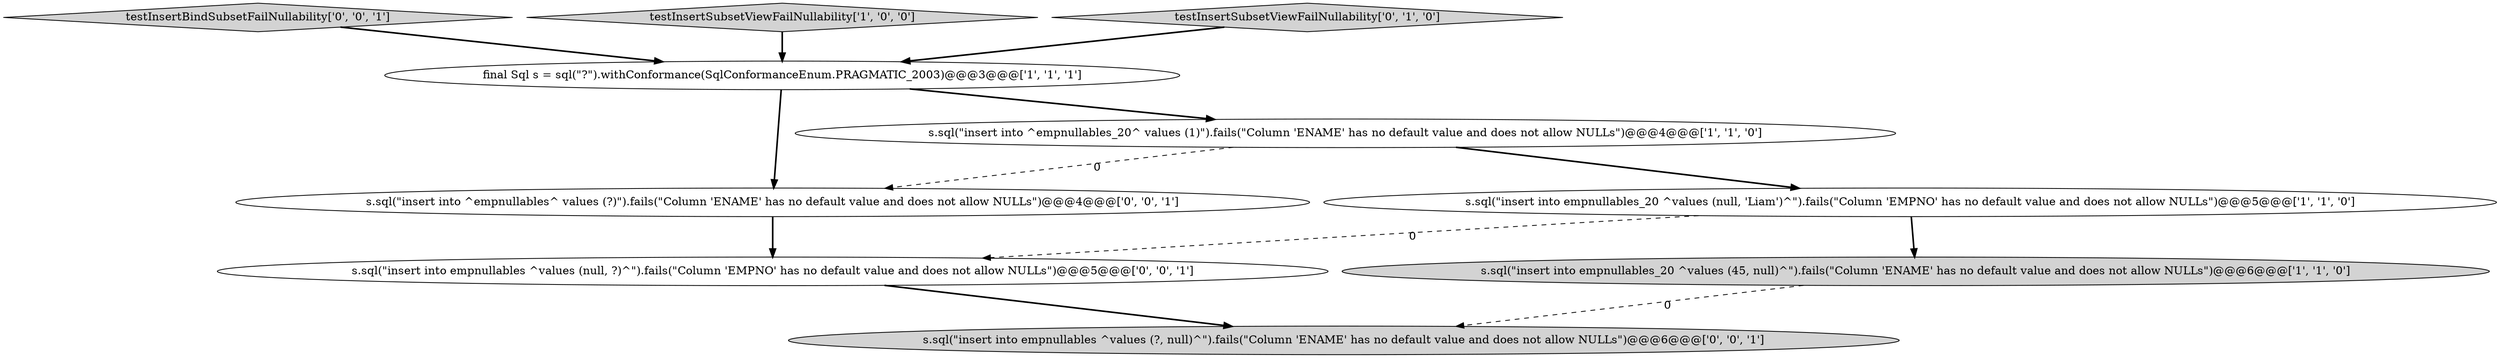 digraph {
8 [style = filled, label = "s.sql(\"insert into ^empnullables^ values (?)\").fails(\"Column 'ENAME' has no default value and does not allow NULLs\")@@@4@@@['0', '0', '1']", fillcolor = white, shape = ellipse image = "AAA0AAABBB3BBB"];
4 [style = filled, label = "s.sql(\"insert into ^empnullables_20^ values (1)\").fails(\"Column 'ENAME' has no default value and does not allow NULLs\")@@@4@@@['1', '1', '0']", fillcolor = white, shape = ellipse image = "AAA0AAABBB1BBB"];
7 [style = filled, label = "s.sql(\"insert into empnullables ^values (?, null)^\").fails(\"Column 'ENAME' has no default value and does not allow NULLs\")@@@6@@@['0', '0', '1']", fillcolor = lightgray, shape = ellipse image = "AAA0AAABBB3BBB"];
3 [style = filled, label = "s.sql(\"insert into empnullables_20 ^values (45, null)^\").fails(\"Column 'ENAME' has no default value and does not allow NULLs\")@@@6@@@['1', '1', '0']", fillcolor = lightgray, shape = ellipse image = "AAA0AAABBB1BBB"];
6 [style = filled, label = "testInsertBindSubsetFailNullability['0', '0', '1']", fillcolor = lightgray, shape = diamond image = "AAA0AAABBB3BBB"];
9 [style = filled, label = "s.sql(\"insert into empnullables ^values (null, ?)^\").fails(\"Column 'EMPNO' has no default value and does not allow NULLs\")@@@5@@@['0', '0', '1']", fillcolor = white, shape = ellipse image = "AAA0AAABBB3BBB"];
1 [style = filled, label = "testInsertSubsetViewFailNullability['1', '0', '0']", fillcolor = lightgray, shape = diamond image = "AAA0AAABBB1BBB"];
2 [style = filled, label = "s.sql(\"insert into empnullables_20 ^values (null, 'Liam')^\").fails(\"Column 'EMPNO' has no default value and does not allow NULLs\")@@@5@@@['1', '1', '0']", fillcolor = white, shape = ellipse image = "AAA0AAABBB1BBB"];
0 [style = filled, label = "final Sql s = sql(\"?\").withConformance(SqlConformanceEnum.PRAGMATIC_2003)@@@3@@@['1', '1', '1']", fillcolor = white, shape = ellipse image = "AAA0AAABBB1BBB"];
5 [style = filled, label = "testInsertSubsetViewFailNullability['0', '1', '0']", fillcolor = lightgray, shape = diamond image = "AAA0AAABBB2BBB"];
6->0 [style = bold, label=""];
4->2 [style = bold, label=""];
1->0 [style = bold, label=""];
4->8 [style = dashed, label="0"];
5->0 [style = bold, label=""];
9->7 [style = bold, label=""];
0->4 [style = bold, label=""];
2->9 [style = dashed, label="0"];
3->7 [style = dashed, label="0"];
2->3 [style = bold, label=""];
0->8 [style = bold, label=""];
8->9 [style = bold, label=""];
}
